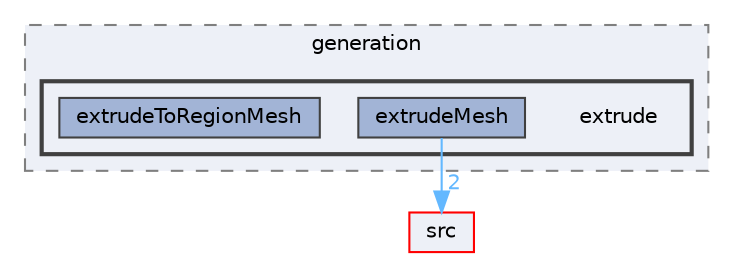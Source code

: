 digraph "applications/utilities/mesh/generation/extrude"
{
 // LATEX_PDF_SIZE
  bgcolor="transparent";
  edge [fontname=Helvetica,fontsize=10,labelfontname=Helvetica,labelfontsize=10];
  node [fontname=Helvetica,fontsize=10,shape=box,height=0.2,width=0.4];
  compound=true
  subgraph clusterdir_5e38c77784c29cb5c03b448ec3140896 {
    graph [ bgcolor="#edf0f7", pencolor="grey50", label="generation", fontname=Helvetica,fontsize=10 style="filled,dashed", URL="dir_5e38c77784c29cb5c03b448ec3140896.html",tooltip=""]
  subgraph clusterdir_af241b20e5f9e52bf2ec87596a5ffb9d {
    graph [ bgcolor="#edf0f7", pencolor="grey25", label="", fontname=Helvetica,fontsize=10 style="filled,bold", URL="dir_af241b20e5f9e52bf2ec87596a5ffb9d.html",tooltip=""]
    dir_af241b20e5f9e52bf2ec87596a5ffb9d [shape=plaintext, label="extrude"];
  dir_9a51be37f772d585bc6d386aea0fb699 [label="extrudeMesh", fillcolor="#a2b4d6", color="grey25", style="filled", URL="dir_9a51be37f772d585bc6d386aea0fb699.html",tooltip=""];
  dir_d73f9300d58d22903afff4aaf8654e53 [label="extrudeToRegionMesh", fillcolor="#a2b4d6", color="grey25", style="filled", URL="dir_d73f9300d58d22903afff4aaf8654e53.html",tooltip=""];
  }
  }
  dir_68267d1309a1af8e8297ef4c3efbcdba [label="src", fillcolor="#edf0f7", color="red", style="filled", URL="dir_68267d1309a1af8e8297ef4c3efbcdba.html",tooltip=""];
  dir_9a51be37f772d585bc6d386aea0fb699->dir_68267d1309a1af8e8297ef4c3efbcdba [headlabel="2", labeldistance=1.5 headhref="dir_001235_003729.html" href="dir_001235_003729.html" color="steelblue1" fontcolor="steelblue1"];
}
